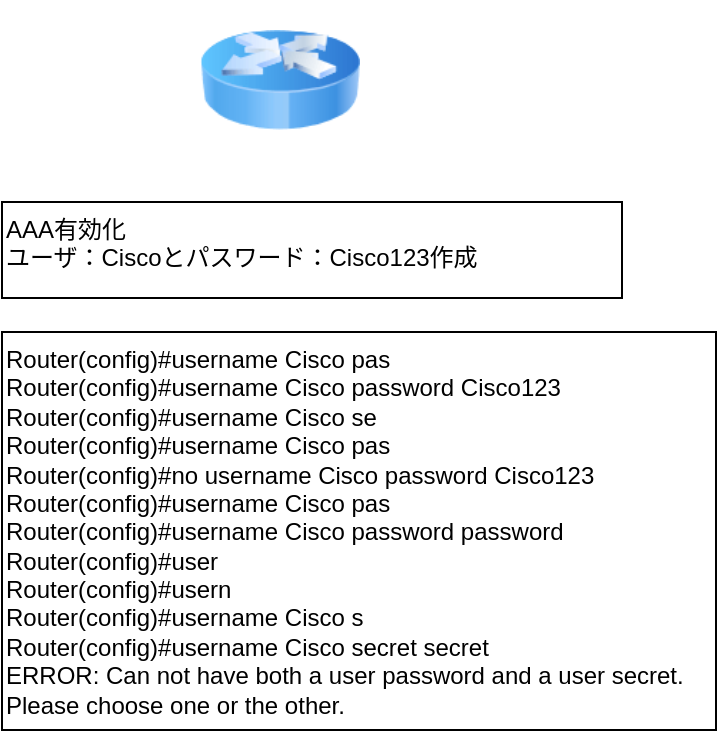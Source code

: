 <mxfile version="21.6.5" type="github">
  <diagram name="ページ1" id="PP09PwQhN0twtaRUhVgX">
    <mxGraphModel dx="984" dy="978" grid="0" gridSize="10" guides="1" tooltips="1" connect="1" arrows="1" fold="1" page="1" pageScale="1" pageWidth="827" pageHeight="1169" math="0" shadow="0">
      <root>
        <mxCell id="0" />
        <mxCell id="1" parent="0" />
        <mxCell id="_2ap77zCKXi2U0UIOUTR-1" value="" style="image;html=1;image=img/lib/clip_art/networking/Router_Icon_128x128.png" vertex="1" parent="1">
          <mxGeometry x="418" y="147" width="80" height="80" as="geometry" />
        </mxCell>
        <mxCell id="_2ap77zCKXi2U0UIOUTR-2" value="AAA有効化&lt;br&gt;ユーザ：Ciscoとパスワード：Cisco123作成" style="whiteSpace=wrap;html=1;align=left;verticalAlign=top;" vertex="1" parent="1">
          <mxGeometry x="319" y="248" width="310" height="48" as="geometry" />
        </mxCell>
        <mxCell id="_2ap77zCKXi2U0UIOUTR-3" value="&lt;div&gt;Router(config)#username Cisco pas&lt;/div&gt;&lt;div&gt;Router(config)#username Cisco password Cisco123&lt;/div&gt;&lt;div&gt;Router(config)#username Cisco se&lt;/div&gt;&lt;div&gt;Router(config)#username Cisco pas&lt;/div&gt;&lt;div&gt;Router(config)#no username Cisco password Cisco123&lt;/div&gt;&lt;div&gt;Router(config)#username Cisco pas&lt;/div&gt;&lt;div&gt;Router(config)#username Cisco password password&lt;/div&gt;&lt;div&gt;Router(config)#user&lt;/div&gt;&lt;div&gt;Router(config)#usern&lt;/div&gt;&lt;div&gt;Router(config)#username Cisco s&lt;/div&gt;&lt;div&gt;Router(config)#username Cisco secret secret&lt;/div&gt;&lt;div&gt;ERROR: Can not have both a user password and a user secret.&lt;/div&gt;&lt;div&gt;Please choose one or the other.&lt;/div&gt;" style="text;html=1;align=left;verticalAlign=middle;resizable=0;points=[];autosize=1;strokeColor=default;fillColor=none;" vertex="1" parent="1">
          <mxGeometry x="319" y="313" width="357" height="199" as="geometry" />
        </mxCell>
      </root>
    </mxGraphModel>
  </diagram>
</mxfile>

